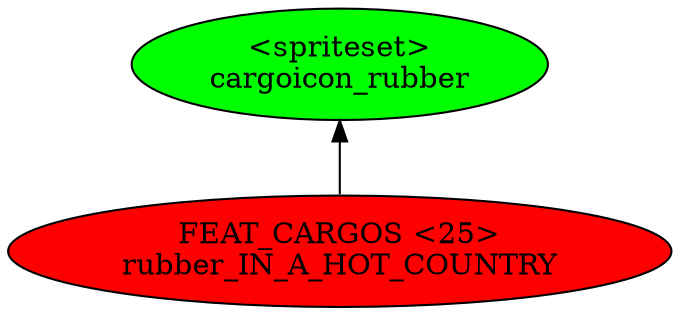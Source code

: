 digraph {
rankdir="BT"
cargoicon_rubber [fillcolor=green style="filled" label="<spriteset>\ncargoicon_rubber"]
rubber_IN_A_HOT_COUNTRY [fillcolor=red style="filled" label="FEAT_CARGOS <25>\nrubber_IN_A_HOT_COUNTRY"]
rubber_IN_A_HOT_COUNTRY->cargoicon_rubber
}
